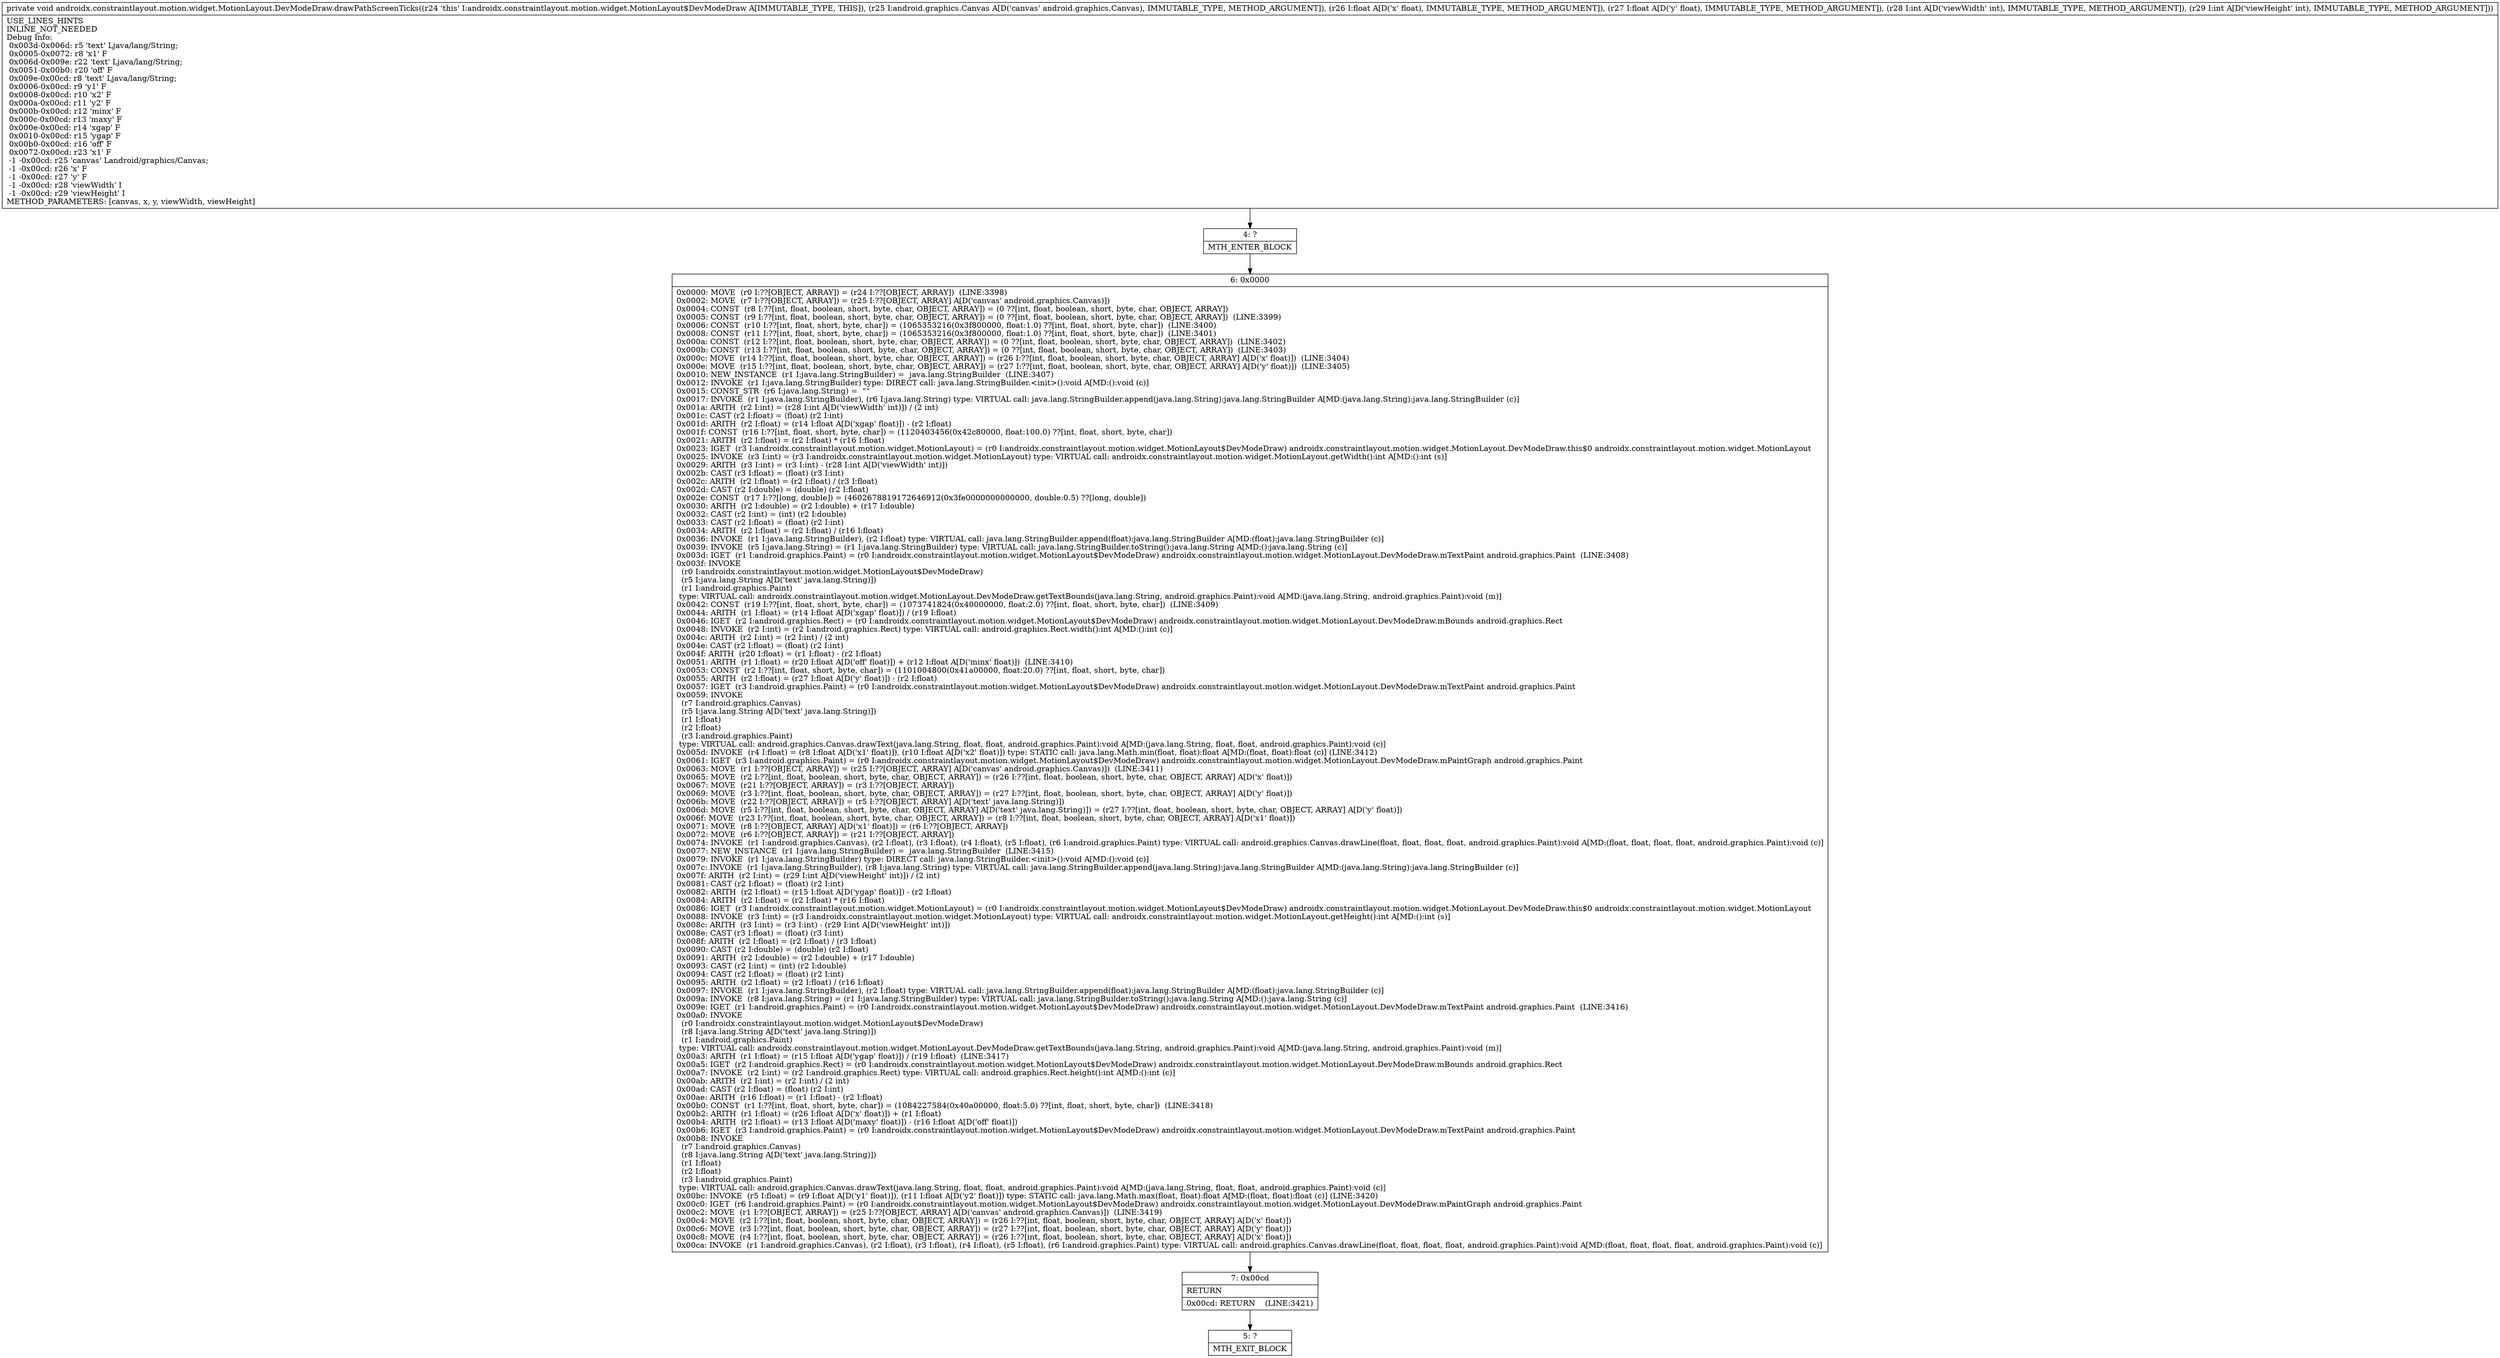 digraph "CFG forandroidx.constraintlayout.motion.widget.MotionLayout.DevModeDraw.drawPathScreenTicks(Landroid\/graphics\/Canvas;FFII)V" {
Node_4 [shape=record,label="{4\:\ ?|MTH_ENTER_BLOCK\l}"];
Node_6 [shape=record,label="{6\:\ 0x0000|0x0000: MOVE  (r0 I:??[OBJECT, ARRAY]) = (r24 I:??[OBJECT, ARRAY])  (LINE:3398)\l0x0002: MOVE  (r7 I:??[OBJECT, ARRAY]) = (r25 I:??[OBJECT, ARRAY] A[D('canvas' android.graphics.Canvas)]) \l0x0004: CONST  (r8 I:??[int, float, boolean, short, byte, char, OBJECT, ARRAY]) = (0 ??[int, float, boolean, short, byte, char, OBJECT, ARRAY]) \l0x0005: CONST  (r9 I:??[int, float, boolean, short, byte, char, OBJECT, ARRAY]) = (0 ??[int, float, boolean, short, byte, char, OBJECT, ARRAY])  (LINE:3399)\l0x0006: CONST  (r10 I:??[int, float, short, byte, char]) = (1065353216(0x3f800000, float:1.0) ??[int, float, short, byte, char])  (LINE:3400)\l0x0008: CONST  (r11 I:??[int, float, short, byte, char]) = (1065353216(0x3f800000, float:1.0) ??[int, float, short, byte, char])  (LINE:3401)\l0x000a: CONST  (r12 I:??[int, float, boolean, short, byte, char, OBJECT, ARRAY]) = (0 ??[int, float, boolean, short, byte, char, OBJECT, ARRAY])  (LINE:3402)\l0x000b: CONST  (r13 I:??[int, float, boolean, short, byte, char, OBJECT, ARRAY]) = (0 ??[int, float, boolean, short, byte, char, OBJECT, ARRAY])  (LINE:3403)\l0x000c: MOVE  (r14 I:??[int, float, boolean, short, byte, char, OBJECT, ARRAY]) = (r26 I:??[int, float, boolean, short, byte, char, OBJECT, ARRAY] A[D('x' float)])  (LINE:3404)\l0x000e: MOVE  (r15 I:??[int, float, boolean, short, byte, char, OBJECT, ARRAY]) = (r27 I:??[int, float, boolean, short, byte, char, OBJECT, ARRAY] A[D('y' float)])  (LINE:3405)\l0x0010: NEW_INSTANCE  (r1 I:java.lang.StringBuilder) =  java.lang.StringBuilder  (LINE:3407)\l0x0012: INVOKE  (r1 I:java.lang.StringBuilder) type: DIRECT call: java.lang.StringBuilder.\<init\>():void A[MD:():void (c)]\l0x0015: CONST_STR  (r6 I:java.lang.String) =  \"\" \l0x0017: INVOKE  (r1 I:java.lang.StringBuilder), (r6 I:java.lang.String) type: VIRTUAL call: java.lang.StringBuilder.append(java.lang.String):java.lang.StringBuilder A[MD:(java.lang.String):java.lang.StringBuilder (c)]\l0x001a: ARITH  (r2 I:int) = (r28 I:int A[D('viewWidth' int)]) \/ (2 int) \l0x001c: CAST (r2 I:float) = (float) (r2 I:int) \l0x001d: ARITH  (r2 I:float) = (r14 I:float A[D('xgap' float)]) \- (r2 I:float) \l0x001f: CONST  (r16 I:??[int, float, short, byte, char]) = (1120403456(0x42c80000, float:100.0) ??[int, float, short, byte, char]) \l0x0021: ARITH  (r2 I:float) = (r2 I:float) * (r16 I:float) \l0x0023: IGET  (r3 I:androidx.constraintlayout.motion.widget.MotionLayout) = (r0 I:androidx.constraintlayout.motion.widget.MotionLayout$DevModeDraw) androidx.constraintlayout.motion.widget.MotionLayout.DevModeDraw.this$0 androidx.constraintlayout.motion.widget.MotionLayout \l0x0025: INVOKE  (r3 I:int) = (r3 I:androidx.constraintlayout.motion.widget.MotionLayout) type: VIRTUAL call: androidx.constraintlayout.motion.widget.MotionLayout.getWidth():int A[MD:():int (s)]\l0x0029: ARITH  (r3 I:int) = (r3 I:int) \- (r28 I:int A[D('viewWidth' int)]) \l0x002b: CAST (r3 I:float) = (float) (r3 I:int) \l0x002c: ARITH  (r2 I:float) = (r2 I:float) \/ (r3 I:float) \l0x002d: CAST (r2 I:double) = (double) (r2 I:float) \l0x002e: CONST  (r17 I:??[long, double]) = (4602678819172646912(0x3fe0000000000000, double:0.5) ??[long, double]) \l0x0030: ARITH  (r2 I:double) = (r2 I:double) + (r17 I:double) \l0x0032: CAST (r2 I:int) = (int) (r2 I:double) \l0x0033: CAST (r2 I:float) = (float) (r2 I:int) \l0x0034: ARITH  (r2 I:float) = (r2 I:float) \/ (r16 I:float) \l0x0036: INVOKE  (r1 I:java.lang.StringBuilder), (r2 I:float) type: VIRTUAL call: java.lang.StringBuilder.append(float):java.lang.StringBuilder A[MD:(float):java.lang.StringBuilder (c)]\l0x0039: INVOKE  (r5 I:java.lang.String) = (r1 I:java.lang.StringBuilder) type: VIRTUAL call: java.lang.StringBuilder.toString():java.lang.String A[MD:():java.lang.String (c)]\l0x003d: IGET  (r1 I:android.graphics.Paint) = (r0 I:androidx.constraintlayout.motion.widget.MotionLayout$DevModeDraw) androidx.constraintlayout.motion.widget.MotionLayout.DevModeDraw.mTextPaint android.graphics.Paint  (LINE:3408)\l0x003f: INVOKE  \l  (r0 I:androidx.constraintlayout.motion.widget.MotionLayout$DevModeDraw)\l  (r5 I:java.lang.String A[D('text' java.lang.String)])\l  (r1 I:android.graphics.Paint)\l type: VIRTUAL call: androidx.constraintlayout.motion.widget.MotionLayout.DevModeDraw.getTextBounds(java.lang.String, android.graphics.Paint):void A[MD:(java.lang.String, android.graphics.Paint):void (m)]\l0x0042: CONST  (r19 I:??[int, float, short, byte, char]) = (1073741824(0x40000000, float:2.0) ??[int, float, short, byte, char])  (LINE:3409)\l0x0044: ARITH  (r1 I:float) = (r14 I:float A[D('xgap' float)]) \/ (r19 I:float) \l0x0046: IGET  (r2 I:android.graphics.Rect) = (r0 I:androidx.constraintlayout.motion.widget.MotionLayout$DevModeDraw) androidx.constraintlayout.motion.widget.MotionLayout.DevModeDraw.mBounds android.graphics.Rect \l0x0048: INVOKE  (r2 I:int) = (r2 I:android.graphics.Rect) type: VIRTUAL call: android.graphics.Rect.width():int A[MD:():int (c)]\l0x004c: ARITH  (r2 I:int) = (r2 I:int) \/ (2 int) \l0x004e: CAST (r2 I:float) = (float) (r2 I:int) \l0x004f: ARITH  (r20 I:float) = (r1 I:float) \- (r2 I:float) \l0x0051: ARITH  (r1 I:float) = (r20 I:float A[D('off' float)]) + (r12 I:float A[D('minx' float)])  (LINE:3410)\l0x0053: CONST  (r2 I:??[int, float, short, byte, char]) = (1101004800(0x41a00000, float:20.0) ??[int, float, short, byte, char]) \l0x0055: ARITH  (r2 I:float) = (r27 I:float A[D('y' float)]) \- (r2 I:float) \l0x0057: IGET  (r3 I:android.graphics.Paint) = (r0 I:androidx.constraintlayout.motion.widget.MotionLayout$DevModeDraw) androidx.constraintlayout.motion.widget.MotionLayout.DevModeDraw.mTextPaint android.graphics.Paint \l0x0059: INVOKE  \l  (r7 I:android.graphics.Canvas)\l  (r5 I:java.lang.String A[D('text' java.lang.String)])\l  (r1 I:float)\l  (r2 I:float)\l  (r3 I:android.graphics.Paint)\l type: VIRTUAL call: android.graphics.Canvas.drawText(java.lang.String, float, float, android.graphics.Paint):void A[MD:(java.lang.String, float, float, android.graphics.Paint):void (c)]\l0x005d: INVOKE  (r4 I:float) = (r8 I:float A[D('x1' float)]), (r10 I:float A[D('x2' float)]) type: STATIC call: java.lang.Math.min(float, float):float A[MD:(float, float):float (c)] (LINE:3412)\l0x0061: IGET  (r3 I:android.graphics.Paint) = (r0 I:androidx.constraintlayout.motion.widget.MotionLayout$DevModeDraw) androidx.constraintlayout.motion.widget.MotionLayout.DevModeDraw.mPaintGraph android.graphics.Paint \l0x0063: MOVE  (r1 I:??[OBJECT, ARRAY]) = (r25 I:??[OBJECT, ARRAY] A[D('canvas' android.graphics.Canvas)])  (LINE:3411)\l0x0065: MOVE  (r2 I:??[int, float, boolean, short, byte, char, OBJECT, ARRAY]) = (r26 I:??[int, float, boolean, short, byte, char, OBJECT, ARRAY] A[D('x' float)]) \l0x0067: MOVE  (r21 I:??[OBJECT, ARRAY]) = (r3 I:??[OBJECT, ARRAY]) \l0x0069: MOVE  (r3 I:??[int, float, boolean, short, byte, char, OBJECT, ARRAY]) = (r27 I:??[int, float, boolean, short, byte, char, OBJECT, ARRAY] A[D('y' float)]) \l0x006b: MOVE  (r22 I:??[OBJECT, ARRAY]) = (r5 I:??[OBJECT, ARRAY] A[D('text' java.lang.String)]) \l0x006d: MOVE  (r5 I:??[int, float, boolean, short, byte, char, OBJECT, ARRAY] A[D('text' java.lang.String)]) = (r27 I:??[int, float, boolean, short, byte, char, OBJECT, ARRAY] A[D('y' float)]) \l0x006f: MOVE  (r23 I:??[int, float, boolean, short, byte, char, OBJECT, ARRAY]) = (r8 I:??[int, float, boolean, short, byte, char, OBJECT, ARRAY] A[D('x1' float)]) \l0x0071: MOVE  (r8 I:??[OBJECT, ARRAY] A[D('x1' float)]) = (r6 I:??[OBJECT, ARRAY]) \l0x0072: MOVE  (r6 I:??[OBJECT, ARRAY]) = (r21 I:??[OBJECT, ARRAY]) \l0x0074: INVOKE  (r1 I:android.graphics.Canvas), (r2 I:float), (r3 I:float), (r4 I:float), (r5 I:float), (r6 I:android.graphics.Paint) type: VIRTUAL call: android.graphics.Canvas.drawLine(float, float, float, float, android.graphics.Paint):void A[MD:(float, float, float, float, android.graphics.Paint):void (c)]\l0x0077: NEW_INSTANCE  (r1 I:java.lang.StringBuilder) =  java.lang.StringBuilder  (LINE:3415)\l0x0079: INVOKE  (r1 I:java.lang.StringBuilder) type: DIRECT call: java.lang.StringBuilder.\<init\>():void A[MD:():void (c)]\l0x007c: INVOKE  (r1 I:java.lang.StringBuilder), (r8 I:java.lang.String) type: VIRTUAL call: java.lang.StringBuilder.append(java.lang.String):java.lang.StringBuilder A[MD:(java.lang.String):java.lang.StringBuilder (c)]\l0x007f: ARITH  (r2 I:int) = (r29 I:int A[D('viewHeight' int)]) \/ (2 int) \l0x0081: CAST (r2 I:float) = (float) (r2 I:int) \l0x0082: ARITH  (r2 I:float) = (r15 I:float A[D('ygap' float)]) \- (r2 I:float) \l0x0084: ARITH  (r2 I:float) = (r2 I:float) * (r16 I:float) \l0x0086: IGET  (r3 I:androidx.constraintlayout.motion.widget.MotionLayout) = (r0 I:androidx.constraintlayout.motion.widget.MotionLayout$DevModeDraw) androidx.constraintlayout.motion.widget.MotionLayout.DevModeDraw.this$0 androidx.constraintlayout.motion.widget.MotionLayout \l0x0088: INVOKE  (r3 I:int) = (r3 I:androidx.constraintlayout.motion.widget.MotionLayout) type: VIRTUAL call: androidx.constraintlayout.motion.widget.MotionLayout.getHeight():int A[MD:():int (s)]\l0x008c: ARITH  (r3 I:int) = (r3 I:int) \- (r29 I:int A[D('viewHeight' int)]) \l0x008e: CAST (r3 I:float) = (float) (r3 I:int) \l0x008f: ARITH  (r2 I:float) = (r2 I:float) \/ (r3 I:float) \l0x0090: CAST (r2 I:double) = (double) (r2 I:float) \l0x0091: ARITH  (r2 I:double) = (r2 I:double) + (r17 I:double) \l0x0093: CAST (r2 I:int) = (int) (r2 I:double) \l0x0094: CAST (r2 I:float) = (float) (r2 I:int) \l0x0095: ARITH  (r2 I:float) = (r2 I:float) \/ (r16 I:float) \l0x0097: INVOKE  (r1 I:java.lang.StringBuilder), (r2 I:float) type: VIRTUAL call: java.lang.StringBuilder.append(float):java.lang.StringBuilder A[MD:(float):java.lang.StringBuilder (c)]\l0x009a: INVOKE  (r8 I:java.lang.String) = (r1 I:java.lang.StringBuilder) type: VIRTUAL call: java.lang.StringBuilder.toString():java.lang.String A[MD:():java.lang.String (c)]\l0x009e: IGET  (r1 I:android.graphics.Paint) = (r0 I:androidx.constraintlayout.motion.widget.MotionLayout$DevModeDraw) androidx.constraintlayout.motion.widget.MotionLayout.DevModeDraw.mTextPaint android.graphics.Paint  (LINE:3416)\l0x00a0: INVOKE  \l  (r0 I:androidx.constraintlayout.motion.widget.MotionLayout$DevModeDraw)\l  (r8 I:java.lang.String A[D('text' java.lang.String)])\l  (r1 I:android.graphics.Paint)\l type: VIRTUAL call: androidx.constraintlayout.motion.widget.MotionLayout.DevModeDraw.getTextBounds(java.lang.String, android.graphics.Paint):void A[MD:(java.lang.String, android.graphics.Paint):void (m)]\l0x00a3: ARITH  (r1 I:float) = (r15 I:float A[D('ygap' float)]) \/ (r19 I:float)  (LINE:3417)\l0x00a5: IGET  (r2 I:android.graphics.Rect) = (r0 I:androidx.constraintlayout.motion.widget.MotionLayout$DevModeDraw) androidx.constraintlayout.motion.widget.MotionLayout.DevModeDraw.mBounds android.graphics.Rect \l0x00a7: INVOKE  (r2 I:int) = (r2 I:android.graphics.Rect) type: VIRTUAL call: android.graphics.Rect.height():int A[MD:():int (c)]\l0x00ab: ARITH  (r2 I:int) = (r2 I:int) \/ (2 int) \l0x00ad: CAST (r2 I:float) = (float) (r2 I:int) \l0x00ae: ARITH  (r16 I:float) = (r1 I:float) \- (r2 I:float) \l0x00b0: CONST  (r1 I:??[int, float, short, byte, char]) = (1084227584(0x40a00000, float:5.0) ??[int, float, short, byte, char])  (LINE:3418)\l0x00b2: ARITH  (r1 I:float) = (r26 I:float A[D('x' float)]) + (r1 I:float) \l0x00b4: ARITH  (r2 I:float) = (r13 I:float A[D('maxy' float)]) \- (r16 I:float A[D('off' float)]) \l0x00b6: IGET  (r3 I:android.graphics.Paint) = (r0 I:androidx.constraintlayout.motion.widget.MotionLayout$DevModeDraw) androidx.constraintlayout.motion.widget.MotionLayout.DevModeDraw.mTextPaint android.graphics.Paint \l0x00b8: INVOKE  \l  (r7 I:android.graphics.Canvas)\l  (r8 I:java.lang.String A[D('text' java.lang.String)])\l  (r1 I:float)\l  (r2 I:float)\l  (r3 I:android.graphics.Paint)\l type: VIRTUAL call: android.graphics.Canvas.drawText(java.lang.String, float, float, android.graphics.Paint):void A[MD:(java.lang.String, float, float, android.graphics.Paint):void (c)]\l0x00bc: INVOKE  (r5 I:float) = (r9 I:float A[D('y1' float)]), (r11 I:float A[D('y2' float)]) type: STATIC call: java.lang.Math.max(float, float):float A[MD:(float, float):float (c)] (LINE:3420)\l0x00c0: IGET  (r6 I:android.graphics.Paint) = (r0 I:androidx.constraintlayout.motion.widget.MotionLayout$DevModeDraw) androidx.constraintlayout.motion.widget.MotionLayout.DevModeDraw.mPaintGraph android.graphics.Paint \l0x00c2: MOVE  (r1 I:??[OBJECT, ARRAY]) = (r25 I:??[OBJECT, ARRAY] A[D('canvas' android.graphics.Canvas)])  (LINE:3419)\l0x00c4: MOVE  (r2 I:??[int, float, boolean, short, byte, char, OBJECT, ARRAY]) = (r26 I:??[int, float, boolean, short, byte, char, OBJECT, ARRAY] A[D('x' float)]) \l0x00c6: MOVE  (r3 I:??[int, float, boolean, short, byte, char, OBJECT, ARRAY]) = (r27 I:??[int, float, boolean, short, byte, char, OBJECT, ARRAY] A[D('y' float)]) \l0x00c8: MOVE  (r4 I:??[int, float, boolean, short, byte, char, OBJECT, ARRAY]) = (r26 I:??[int, float, boolean, short, byte, char, OBJECT, ARRAY] A[D('x' float)]) \l0x00ca: INVOKE  (r1 I:android.graphics.Canvas), (r2 I:float), (r3 I:float), (r4 I:float), (r5 I:float), (r6 I:android.graphics.Paint) type: VIRTUAL call: android.graphics.Canvas.drawLine(float, float, float, float, android.graphics.Paint):void A[MD:(float, float, float, float, android.graphics.Paint):void (c)]\l}"];
Node_7 [shape=record,label="{7\:\ 0x00cd|RETURN\l|0x00cd: RETURN    (LINE:3421)\l}"];
Node_5 [shape=record,label="{5\:\ ?|MTH_EXIT_BLOCK\l}"];
MethodNode[shape=record,label="{private void androidx.constraintlayout.motion.widget.MotionLayout.DevModeDraw.drawPathScreenTicks((r24 'this' I:androidx.constraintlayout.motion.widget.MotionLayout$DevModeDraw A[IMMUTABLE_TYPE, THIS]), (r25 I:android.graphics.Canvas A[D('canvas' android.graphics.Canvas), IMMUTABLE_TYPE, METHOD_ARGUMENT]), (r26 I:float A[D('x' float), IMMUTABLE_TYPE, METHOD_ARGUMENT]), (r27 I:float A[D('y' float), IMMUTABLE_TYPE, METHOD_ARGUMENT]), (r28 I:int A[D('viewWidth' int), IMMUTABLE_TYPE, METHOD_ARGUMENT]), (r29 I:int A[D('viewHeight' int), IMMUTABLE_TYPE, METHOD_ARGUMENT]))  | USE_LINES_HINTS\lINLINE_NOT_NEEDED\lDebug Info:\l  0x003d\-0x006d: r5 'text' Ljava\/lang\/String;\l  0x0005\-0x0072: r8 'x1' F\l  0x006d\-0x009e: r22 'text' Ljava\/lang\/String;\l  0x0051\-0x00b0: r20 'off' F\l  0x009e\-0x00cd: r8 'text' Ljava\/lang\/String;\l  0x0006\-0x00cd: r9 'y1' F\l  0x0008\-0x00cd: r10 'x2' F\l  0x000a\-0x00cd: r11 'y2' F\l  0x000b\-0x00cd: r12 'minx' F\l  0x000c\-0x00cd: r13 'maxy' F\l  0x000e\-0x00cd: r14 'xgap' F\l  0x0010\-0x00cd: r15 'ygap' F\l  0x00b0\-0x00cd: r16 'off' F\l  0x0072\-0x00cd: r23 'x1' F\l  \-1 \-0x00cd: r25 'canvas' Landroid\/graphics\/Canvas;\l  \-1 \-0x00cd: r26 'x' F\l  \-1 \-0x00cd: r27 'y' F\l  \-1 \-0x00cd: r28 'viewWidth' I\l  \-1 \-0x00cd: r29 'viewHeight' I\lMETHOD_PARAMETERS: [canvas, x, y, viewWidth, viewHeight]\l}"];
MethodNode -> Node_4;Node_4 -> Node_6;
Node_6 -> Node_7;
Node_7 -> Node_5;
}

